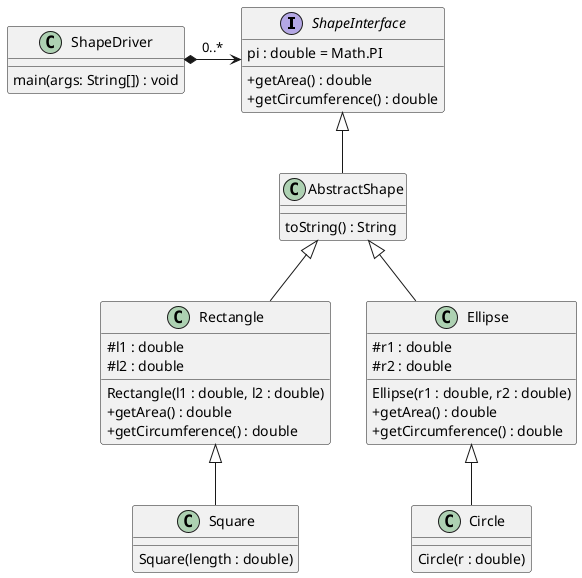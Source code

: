@startuml Polymorphism
skinparam backgroundcolor transparent
skinparam classAttributeIconSize 0

interface ShapeInterface {
    pi : double = Math.PI
    + getArea() : double
    + getCircumference() : double
}


class AbstractShape {
    toString() : String
}

class Rectangle {
    # l1 : double
    # l2 : double

    Rectangle(l1 : double, l2 : double)
    + getArea() : double
    + getCircumference() : double
}

class Ellipse {
    # r1 : double
    # r2 : double
    Ellipse(r1 : double, r2 : double)
    + getArea() : double
    + getCircumference() : double
}

class Square {
    Square(length : double)
}

class Circle {
    Circle(r : double)
}

class ShapeDriver {
    main(args: String[]) : void
}

ShapeInterface <|-- AbstractShape
AbstractShape <|-- Ellipse
AbstractShape <|-- Rectangle
Ellipse <|-- Circle
Rectangle <|-- Square
ShapeDriver *-> ShapeInterface : 0..* 

@enduml